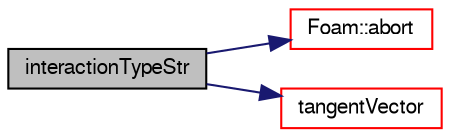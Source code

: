 digraph "interactionTypeStr"
{
  bgcolor="transparent";
  edge [fontname="FreeSans",fontsize="10",labelfontname="FreeSans",labelfontsize="10"];
  node [fontname="FreeSans",fontsize="10",shape=record];
  rankdir="LR";
  Node583 [label="interactionTypeStr",height=0.2,width=0.4,color="black", fillcolor="grey75", style="filled", fontcolor="black"];
  Node583 -> Node584 [color="midnightblue",fontsize="10",style="solid",fontname="FreeSans"];
  Node584 [label="Foam::abort",height=0.2,width=0.4,color="red",URL="$a21124.html#a447107a607d03e417307c203fa5fb44b"];
  Node583 -> Node627 [color="midnightblue",fontsize="10",style="solid",fontname="FreeSans"];
  Node627 [label="tangentVector",height=0.2,width=0.4,color="red",URL="$a24374.html#a9751d06a7aaa85bf9dd8b43d2dd7af7a",tooltip="Return a vector tangential to input vector, v. "];
}
